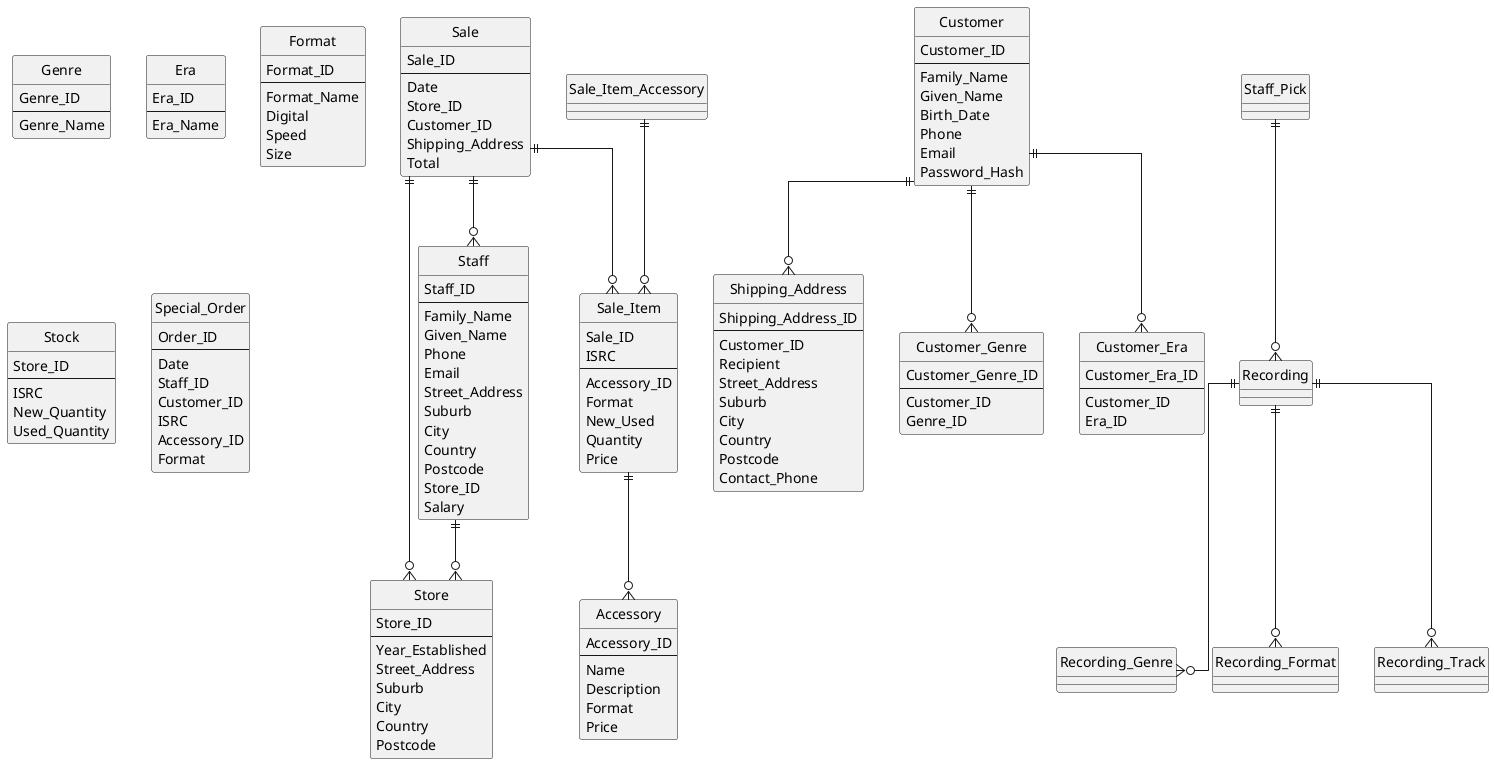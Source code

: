 @startuml Hello 

skinparam Style StrictUML
skinparam LineType ortho
skinparam monochrome true

' Implementation-Level ERD for Music Store

' One big question is whether to separate recordings and accessories into different entity types. 
' They have quite different attributes and relationships, so it probably makes sense to use distinct entity types. 
' However, searching across all items (recordings and accessories) might be more complicated.

entity Store {
    Store_ID
--
    Year_Established
    Street_Address
    Suburb
    City
    Country
    Postcode
}

' It's possible that each staff member belongs to or works at a specific store.

entity Staff {
    Staff_ID
--
    Family_Name
    Given_Name
    Phone
    Email
    Street_Address
    Suburb
    City
    Country
    Postcode
    Store_ID
    Salary
}

entity Customer {
    Customer_ID
--
    Family_Name
    Given_Name
    Birth_Date
    Phone
    Email
    Password_Hash
}

entity Shipping_Address {
    Shipping_Address_ID
--
    Customer_ID
    Recipient
    Street_Address
    Suburb
    City
    Country
    Postcode
    Contact_Phone
}

' Simple lookup tables for musical genres and eras

entity Genre {
    Genre_ID
--
    Genre_Name
}

entity Era {
    Era_ID
--
    Era_Name
}

' Record customer's musical interests in terms of genre(s) and era(s):

entity Customer_Genre {
    Customer_Genre_ID
--
    Customer_ID
    Genre_ID
}

entity Customer_Era {
    Customer_Era_ID
--
    Customer_ID
    Era_ID
}

' Examples would include CD, cassette, reel-to-reel tape, various kinds of phonograph record 
' (various rotational speeds and formats, such as 33 1/3 RPM vinyl LP, 45 RPM vinyl single), SACD, MiniDisc, DCC, etc.
' Digital: Y/N (analog otherwise)
' Speed: RPM for discs, tape speed in inches per minute for magnetic tape
' Size: diameter for discs, width for tape

entity Format {
    Format_ID
--
    Format_Name
    Digital
    Speed
    Size
}

' How to uniquely identify recordings is important but possibly challenging.
' Could be album, EP, single, in a variety of formats
' Is there a universal ID number for these? Yes:
' https://en.wikipedia.org/wiki/International_Standard_Recording_Code
' It identifies a specific recording (or performance), not the work itself. 
' For example, there could be hundreds of different recordings of Beethoven's 9th Symphony, each of which would have its own ISRC.
' It is also independent of the medium or format:
' https://theproaudiofiles.com/isrc/
' https://www.usisrc.org

' Sorting recordings by title is not trivial, as "stop words" such as leading "A", "An", "The" should normally be ignored. 
' This would be difficult to apply automatically across all titles, as they may not all be in English. 
' A flexible approach would be to add a separate attribute that defines the sort order, but it would require more effort in data entry.
' A Notes attribute is provided here so that a short description of the recording can be stored (which could include a brief review to be displayed on the site).
' The total playing time or duration could be calculated by adding up the individual tracks, but it might be sensible


entity Stock {
Store_ID
--
ISRC
New_Quantity
Used_Quantity
}

entity Accessory {
Accessory_ID
--
Name
Description
Format
Price
}

entity Sale {
Sale_ID
--
Date
Store_ID
Customer_ID
Shipping_Address
Total
}

entity Sale_Item {
Sale_ID
ISRC
--
Accessory_ID
Format
New_Used
Quantity
Price
}

entity Special_Order {
Order_ID
--
Date
Staff_ID
Customer_ID
ISRC
Accessory_ID
Format
}
Staff ||--o{ Store
Customer ||--o{ Shipping_Address
Customer ||--o{ Customer_Genre
Customer ||--o{ Customer_Era
Recording ||--o{ Recording_Genre
Recording ||--o{ Recording_Format
Recording ||--o{ Recording_Track
Staff_Pick ||--o{ Recording
Sale ||--o{ Sale_Item
Sale ||--o{ Staff
Sale ||--o{ Store
Sale_Item ||--o{ Accessory
Sale_Item_Accessory ||--o{ Sale_Item
@enduml




